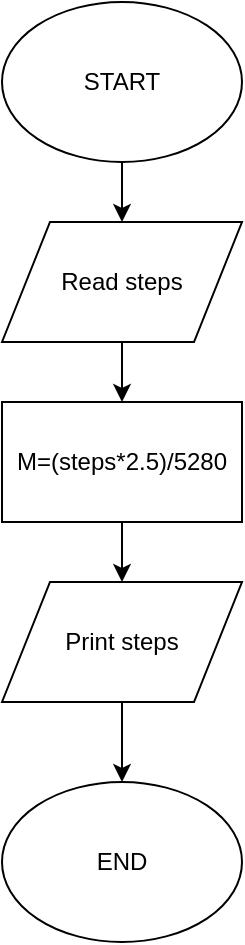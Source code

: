 <mxfile version="11.3.0" type="github" pages="1"><diagram id="0ewWi4BWzSLx0QGKGFDb" name="Page-1"><mxGraphModel dx="854" dy="419" grid="1" gridSize="10" guides="1" tooltips="1" connect="1" arrows="1" fold="1" page="1" pageScale="1" pageWidth="850" pageHeight="1100" math="0" shadow="0"><root><mxCell id="0"/><mxCell id="1" parent="0"/><mxCell id="_tVig9paY5KSALjWYV9I-1" value="START" style="ellipse;whiteSpace=wrap;html=1;" vertex="1" parent="1"><mxGeometry x="340" y="20" width="120" height="80" as="geometry"/></mxCell><mxCell id="_tVig9paY5KSALjWYV9I-2" value="" style="endArrow=classic;html=1;exitX=0.5;exitY=1;exitDx=0;exitDy=0;" edge="1" parent="1" source="_tVig9paY5KSALjWYV9I-1" target="_tVig9paY5KSALjWYV9I-3"><mxGeometry width="50" height="50" relative="1" as="geometry"><mxPoint x="340" y="170" as="sourcePoint"/><mxPoint x="400" y="150" as="targetPoint"/></mxGeometry></mxCell><mxCell id="_tVig9paY5KSALjWYV9I-3" value="Read steps" style="shape=parallelogram;perimeter=parallelogramPerimeter;whiteSpace=wrap;html=1;" vertex="1" parent="1"><mxGeometry x="340" y="130" width="120" height="60" as="geometry"/></mxCell><mxCell id="_tVig9paY5KSALjWYV9I-4" value="" style="endArrow=classic;html=1;exitX=0.5;exitY=1;exitDx=0;exitDy=0;" edge="1" parent="1" source="_tVig9paY5KSALjWYV9I-3" target="_tVig9paY5KSALjWYV9I-5"><mxGeometry width="50" height="50" relative="1" as="geometry"><mxPoint x="340" y="260" as="sourcePoint"/><mxPoint x="400" y="240" as="targetPoint"/></mxGeometry></mxCell><mxCell id="_tVig9paY5KSALjWYV9I-5" value="M=(steps*2.5)/5280" style="rounded=0;whiteSpace=wrap;html=1;" vertex="1" parent="1"><mxGeometry x="340" y="220" width="120" height="60" as="geometry"/></mxCell><mxCell id="_tVig9paY5KSALjWYV9I-6" value="" style="endArrow=classic;html=1;exitX=0.5;exitY=1;exitDx=0;exitDy=0;" edge="1" parent="1" source="_tVig9paY5KSALjWYV9I-5" target="_tVig9paY5KSALjWYV9I-7"><mxGeometry width="50" height="50" relative="1" as="geometry"><mxPoint x="340" y="350" as="sourcePoint"/><mxPoint x="400" y="320" as="targetPoint"/></mxGeometry></mxCell><mxCell id="_tVig9paY5KSALjWYV9I-7" value="Print steps" style="shape=parallelogram;perimeter=parallelogramPerimeter;whiteSpace=wrap;html=1;" vertex="1" parent="1"><mxGeometry x="340" y="310" width="120" height="60" as="geometry"/></mxCell><mxCell id="_tVig9paY5KSALjWYV9I-8" value="" style="endArrow=classic;html=1;exitX=0.5;exitY=1;exitDx=0;exitDy=0;" edge="1" parent="1" source="_tVig9paY5KSALjWYV9I-7" target="_tVig9paY5KSALjWYV9I-9"><mxGeometry width="50" height="50" relative="1" as="geometry"><mxPoint x="340" y="440" as="sourcePoint"/><mxPoint x="400" y="410" as="targetPoint"/></mxGeometry></mxCell><mxCell id="_tVig9paY5KSALjWYV9I-9" value="END" style="ellipse;whiteSpace=wrap;html=1;" vertex="1" parent="1"><mxGeometry x="340" y="410" width="120" height="80" as="geometry"/></mxCell></root></mxGraphModel></diagram></mxfile>
